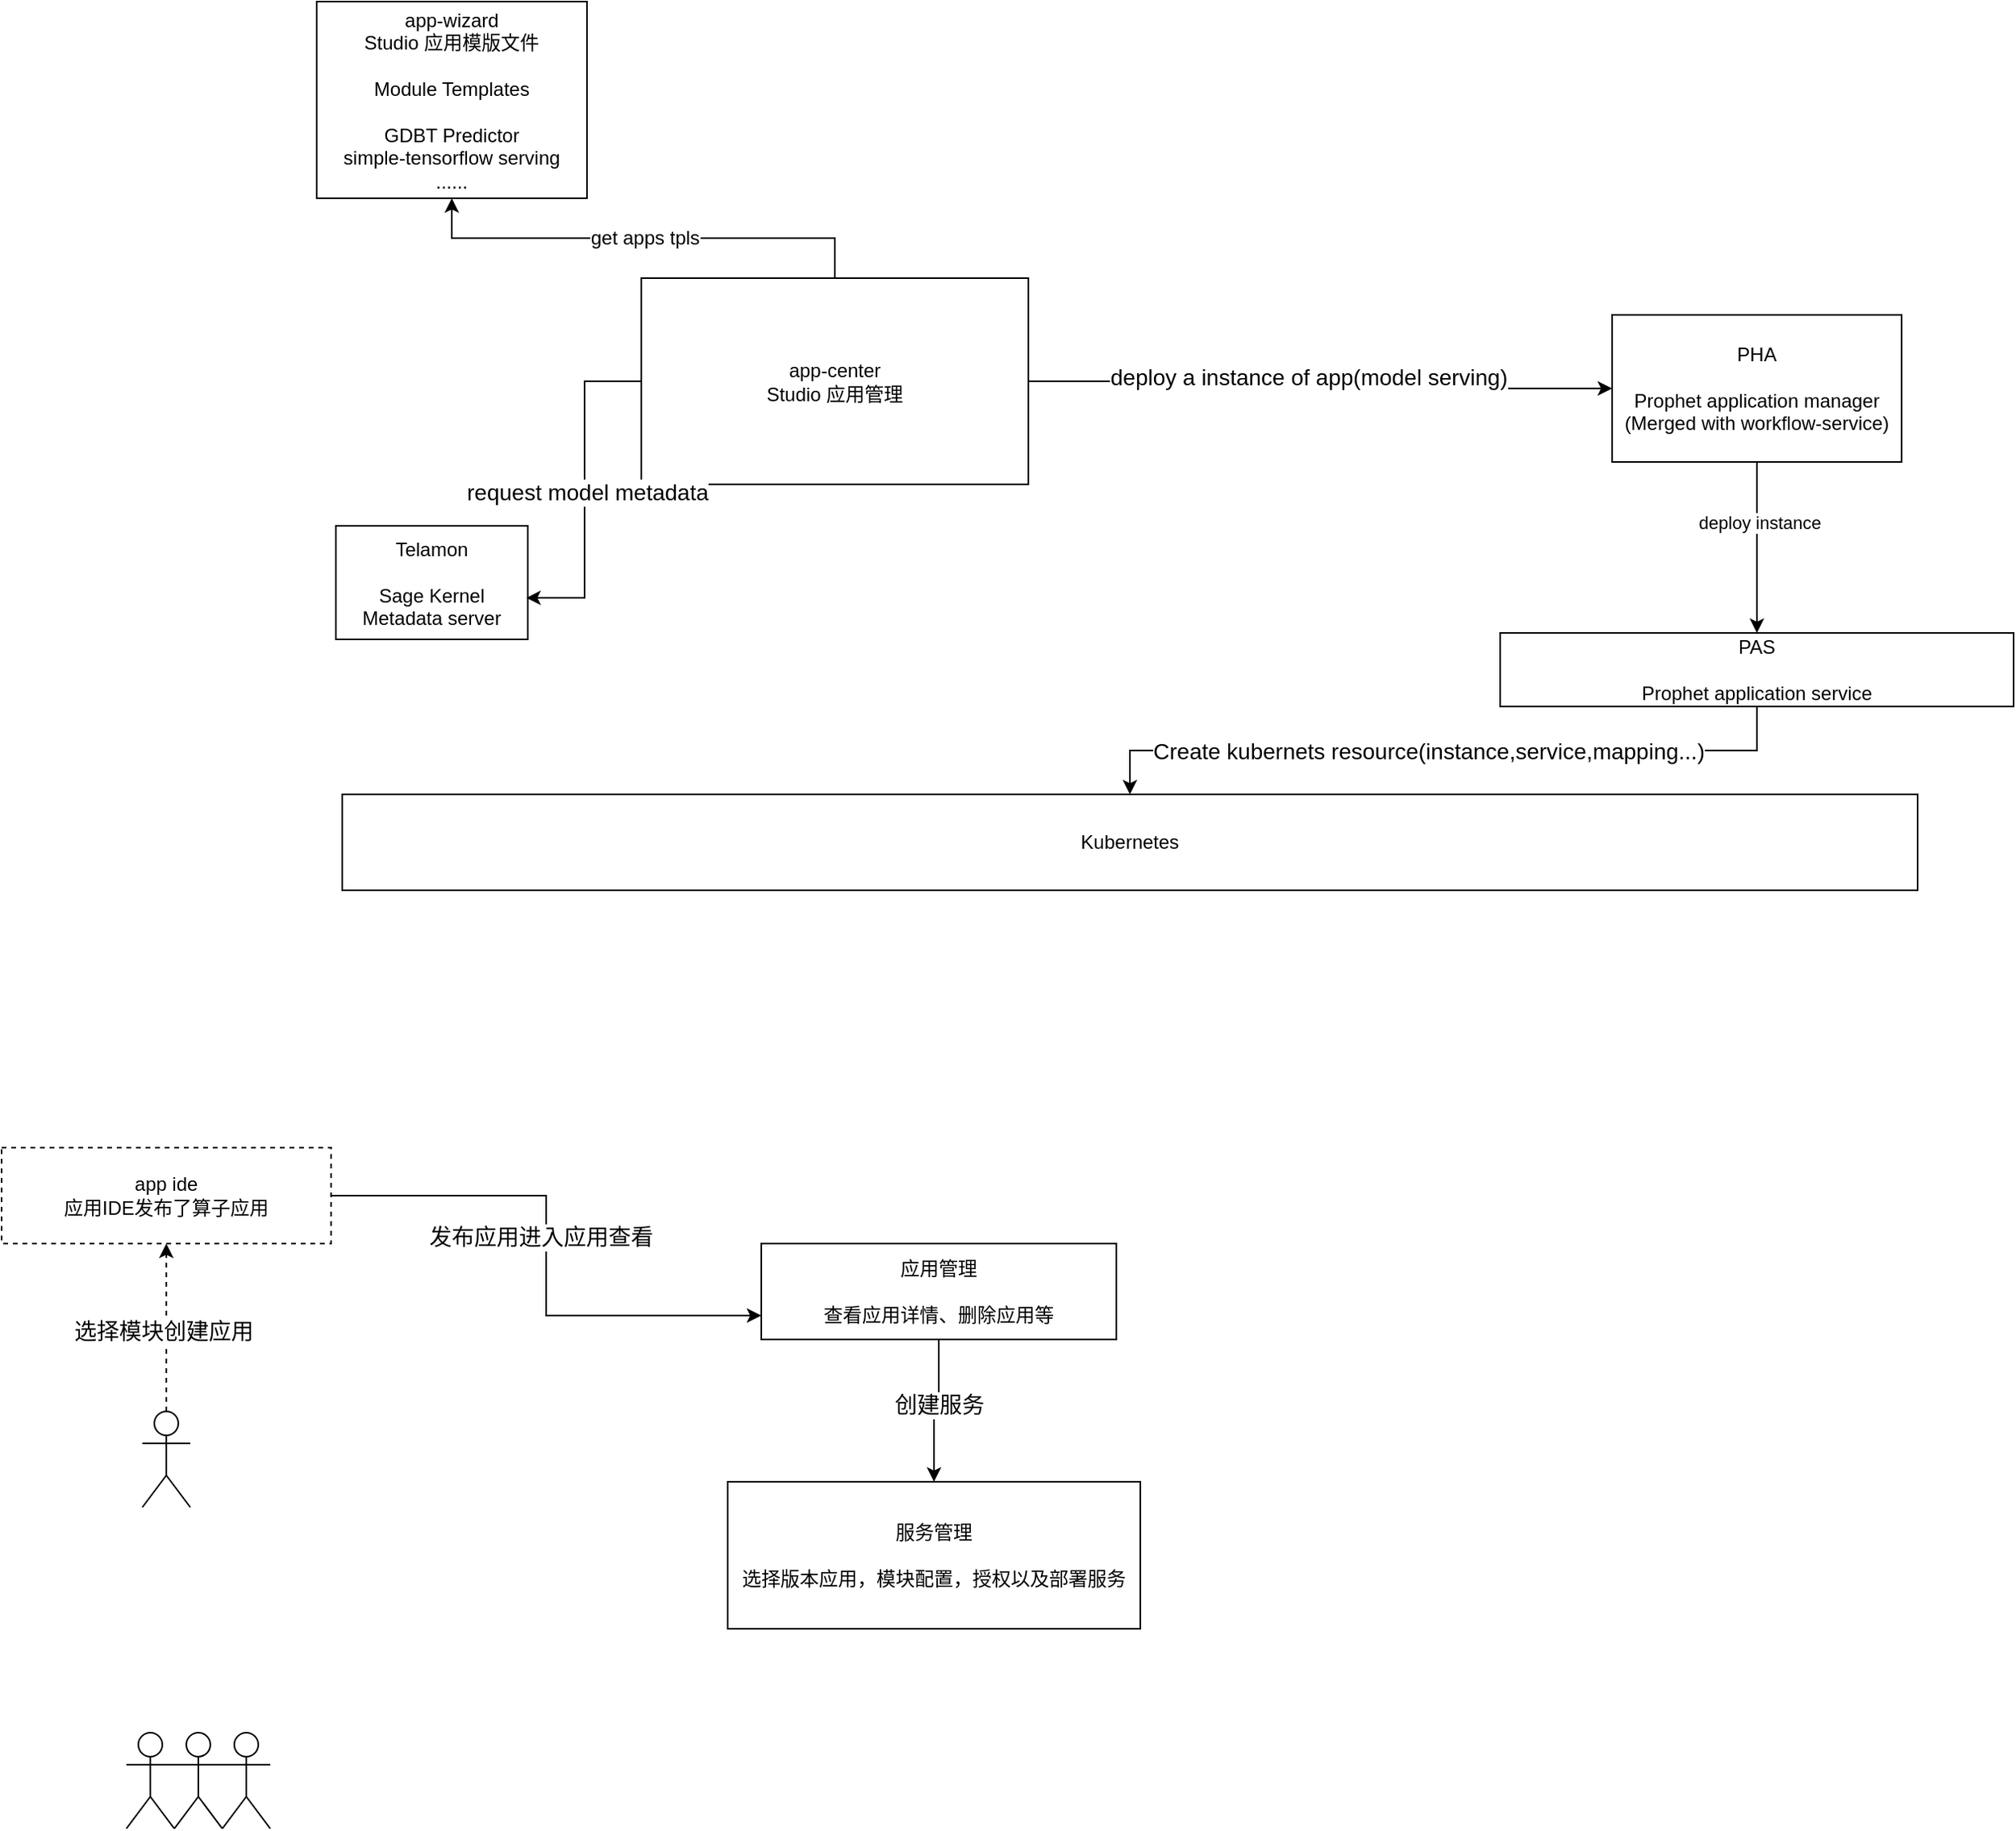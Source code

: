 <mxfile version="22.1.5" type="github">
  <diagram name="第 1 页" id="RFqubxHH86JAbSpuru27">
    <mxGraphModel dx="1423" dy="786" grid="0" gridSize="10" guides="1" tooltips="1" connect="1" arrows="1" fold="1" page="1" pageScale="1" pageWidth="1654" pageHeight="2336" math="0" shadow="0">
      <root>
        <mxCell id="0" />
        <mxCell id="1" parent="0" />
        <mxCell id="AkYm-pmbZ86CwhPPTDKQ-4" style="edgeStyle=orthogonalEdgeStyle;rounded=0;orthogonalLoop=1;jettySize=auto;html=1;exitX=0.5;exitY=0;exitDx=0;exitDy=0;entryX=0.5;entryY=1;entryDx=0;entryDy=0;" edge="1" parent="1" source="AkYm-pmbZ86CwhPPTDKQ-1" target="AkYm-pmbZ86CwhPPTDKQ-3">
          <mxGeometry relative="1" as="geometry" />
        </mxCell>
        <mxCell id="AkYm-pmbZ86CwhPPTDKQ-5" value="&lt;font style=&quot;font-size: 12px;&quot;&gt;get apps tpls&lt;/font&gt;" style="edgeLabel;html=1;align=center;verticalAlign=middle;resizable=0;points=[];" vertex="1" connectable="0" parent="AkYm-pmbZ86CwhPPTDKQ-4">
          <mxGeometry x="-0.005" relative="1" as="geometry">
            <mxPoint as="offset" />
          </mxGeometry>
        </mxCell>
        <mxCell id="AkYm-pmbZ86CwhPPTDKQ-15" style="edgeStyle=orthogonalEdgeStyle;rounded=0;orthogonalLoop=1;jettySize=auto;html=1;" edge="1" parent="1" source="AkYm-pmbZ86CwhPPTDKQ-1" target="AkYm-pmbZ86CwhPPTDKQ-11">
          <mxGeometry relative="1" as="geometry" />
        </mxCell>
        <mxCell id="AkYm-pmbZ86CwhPPTDKQ-16" value="&lt;font style=&quot;font-size: 14px;&quot;&gt;deploy a instance of app(model serving)&lt;/font&gt;" style="edgeLabel;html=1;align=center;verticalAlign=middle;resizable=0;points=[];rotation=0;" vertex="1" connectable="0" parent="AkYm-pmbZ86CwhPPTDKQ-15">
          <mxGeometry x="-0.163" y="3" relative="1" as="geometry">
            <mxPoint x="20" as="offset" />
          </mxGeometry>
        </mxCell>
        <mxCell id="AkYm-pmbZ86CwhPPTDKQ-1" value="app-center&lt;br&gt;Studio 应用管理" style="rounded=0;whiteSpace=wrap;html=1;" vertex="1" parent="1">
          <mxGeometry x="430" y="256" width="242" height="129" as="geometry" />
        </mxCell>
        <mxCell id="AkYm-pmbZ86CwhPPTDKQ-3" value="app-wizard&lt;br&gt;Studio 应用模版文件&lt;br&gt;&lt;br&gt;Module Templates&lt;br&gt;&lt;br&gt;GDBT Predictor&lt;br&gt;simple-tensorflow serving&lt;br&gt;......" style="rounded=0;whiteSpace=wrap;html=1;" vertex="1" parent="1">
          <mxGeometry x="227" y="83" width="169" height="123" as="geometry" />
        </mxCell>
        <mxCell id="AkYm-pmbZ86CwhPPTDKQ-7" value="Telamon&lt;br&gt;&lt;br&gt;Sage Kernel Metadata server" style="rounded=0;whiteSpace=wrap;html=1;" vertex="1" parent="1">
          <mxGeometry x="239" y="411" width="120" height="71" as="geometry" />
        </mxCell>
        <mxCell id="AkYm-pmbZ86CwhPPTDKQ-8" style="edgeStyle=orthogonalEdgeStyle;rounded=0;orthogonalLoop=1;jettySize=auto;html=1;entryX=0.992;entryY=0.634;entryDx=0;entryDy=0;entryPerimeter=0;" edge="1" parent="1" source="AkYm-pmbZ86CwhPPTDKQ-1" target="AkYm-pmbZ86CwhPPTDKQ-7">
          <mxGeometry relative="1" as="geometry" />
        </mxCell>
        <mxCell id="AkYm-pmbZ86CwhPPTDKQ-9" value="&lt;font style=&quot;font-size: 14px;&quot;&gt;request model metadata&lt;/font&gt;" style="edgeLabel;html=1;align=center;verticalAlign=middle;resizable=0;points=[];rotation=0;" vertex="1" connectable="0" parent="AkYm-pmbZ86CwhPPTDKQ-8">
          <mxGeometry x="-0.003" y="1" relative="1" as="geometry">
            <mxPoint y="1" as="offset" />
          </mxGeometry>
        </mxCell>
        <mxCell id="AkYm-pmbZ86CwhPPTDKQ-18" style="edgeStyle=orthogonalEdgeStyle;rounded=0;orthogonalLoop=1;jettySize=auto;html=1;entryX=0.5;entryY=0;entryDx=0;entryDy=0;" edge="1" parent="1" source="AkYm-pmbZ86CwhPPTDKQ-10" target="AkYm-pmbZ86CwhPPTDKQ-12">
          <mxGeometry relative="1" as="geometry" />
        </mxCell>
        <mxCell id="AkYm-pmbZ86CwhPPTDKQ-19" value="&lt;font style=&quot;font-size: 14px;&quot;&gt;Create kubernets resource(instance,service,mapping...)&lt;/font&gt;" style="edgeLabel;html=1;align=center;verticalAlign=middle;resizable=0;points=[];" vertex="1" connectable="0" parent="AkYm-pmbZ86CwhPPTDKQ-18">
          <mxGeometry x="0.239" relative="1" as="geometry">
            <mxPoint x="44" as="offset" />
          </mxGeometry>
        </mxCell>
        <mxCell id="AkYm-pmbZ86CwhPPTDKQ-10" value="PAS&lt;br&gt;&lt;br&gt;Prophet application service" style="rounded=0;whiteSpace=wrap;html=1;" vertex="1" parent="1">
          <mxGeometry x="967" y="478" width="321" height="46" as="geometry" />
        </mxCell>
        <mxCell id="AkYm-pmbZ86CwhPPTDKQ-14" style="edgeStyle=orthogonalEdgeStyle;rounded=0;orthogonalLoop=1;jettySize=auto;html=1;entryX=0.5;entryY=0;entryDx=0;entryDy=0;" edge="1" parent="1" source="AkYm-pmbZ86CwhPPTDKQ-11" target="AkYm-pmbZ86CwhPPTDKQ-10">
          <mxGeometry relative="1" as="geometry" />
        </mxCell>
        <mxCell id="AkYm-pmbZ86CwhPPTDKQ-17" value="deploy instance" style="edgeLabel;html=1;align=center;verticalAlign=middle;resizable=0;points=[];" vertex="1" connectable="0" parent="AkYm-pmbZ86CwhPPTDKQ-14">
          <mxGeometry x="-0.29" y="1" relative="1" as="geometry">
            <mxPoint as="offset" />
          </mxGeometry>
        </mxCell>
        <mxCell id="AkYm-pmbZ86CwhPPTDKQ-11" value="PHA&lt;br&gt;&lt;br&gt;Prophet application manager&lt;br&gt;(Merged with workflow-service)" style="rounded=0;whiteSpace=wrap;html=1;" vertex="1" parent="1">
          <mxGeometry x="1037" y="279" width="181" height="92" as="geometry" />
        </mxCell>
        <mxCell id="AkYm-pmbZ86CwhPPTDKQ-12" value="Kubernetes" style="rounded=0;whiteSpace=wrap;html=1;" vertex="1" parent="1">
          <mxGeometry x="243" y="579" width="985" height="60" as="geometry" />
        </mxCell>
        <mxCell id="AkYm-pmbZ86CwhPPTDKQ-29" style="edgeStyle=orthogonalEdgeStyle;rounded=0;orthogonalLoop=1;jettySize=auto;html=1;exitX=0.5;exitY=0;exitDx=0;exitDy=0;exitPerimeter=0;entryX=0.5;entryY=1;entryDx=0;entryDy=0;dashed=1;" edge="1" parent="1" source="AkYm-pmbZ86CwhPPTDKQ-20" target="AkYm-pmbZ86CwhPPTDKQ-28">
          <mxGeometry relative="1" as="geometry" />
        </mxCell>
        <mxCell id="AkYm-pmbZ86CwhPPTDKQ-31" value="&lt;font style=&quot;font-size: 14px;&quot;&gt;选择模块创建应用&lt;/font&gt;" style="edgeLabel;html=1;align=center;verticalAlign=middle;resizable=0;points=[];" vertex="1" connectable="0" parent="AkYm-pmbZ86CwhPPTDKQ-29">
          <mxGeometry x="0.223" y="3" relative="1" as="geometry">
            <mxPoint x="1" y="14" as="offset" />
          </mxGeometry>
        </mxCell>
        <mxCell id="AkYm-pmbZ86CwhPPTDKQ-20" value="" style="shape=umlActor;verticalLabelPosition=bottom;verticalAlign=top;html=1;outlineConnect=0;" vertex="1" parent="1">
          <mxGeometry x="118" y="965" width="30" height="60" as="geometry" />
        </mxCell>
        <mxCell id="AkYm-pmbZ86CwhPPTDKQ-33" style="edgeStyle=orthogonalEdgeStyle;rounded=0;orthogonalLoop=1;jettySize=auto;html=1;entryX=0;entryY=0.75;entryDx=0;entryDy=0;" edge="1" parent="1" source="AkYm-pmbZ86CwhPPTDKQ-28" target="AkYm-pmbZ86CwhPPTDKQ-32">
          <mxGeometry relative="1" as="geometry" />
        </mxCell>
        <mxCell id="AkYm-pmbZ86CwhPPTDKQ-34" value="&lt;font style=&quot;font-size: 14px;&quot;&gt;发布应用进入应用查看&lt;/font&gt;" style="edgeLabel;html=1;align=center;verticalAlign=middle;resizable=0;points=[];" vertex="1" connectable="0" parent="AkYm-pmbZ86CwhPPTDKQ-33">
          <mxGeometry x="-0.07" y="-4" relative="1" as="geometry">
            <mxPoint as="offset" />
          </mxGeometry>
        </mxCell>
        <mxCell id="AkYm-pmbZ86CwhPPTDKQ-28" value="app ide&lt;br&gt;应用IDE发布了算子应用" style="rounded=0;whiteSpace=wrap;html=1;dashed=1;" vertex="1" parent="1">
          <mxGeometry x="30" y="800" width="206" height="60" as="geometry" />
        </mxCell>
        <mxCell id="AkYm-pmbZ86CwhPPTDKQ-38" style="edgeStyle=orthogonalEdgeStyle;rounded=0;orthogonalLoop=1;jettySize=auto;html=1;entryX=0.5;entryY=0;entryDx=0;entryDy=0;" edge="1" parent="1" source="AkYm-pmbZ86CwhPPTDKQ-32" target="AkYm-pmbZ86CwhPPTDKQ-36">
          <mxGeometry relative="1" as="geometry" />
        </mxCell>
        <mxCell id="AkYm-pmbZ86CwhPPTDKQ-39" value="&lt;font style=&quot;font-size: 14px;&quot;&gt;创建服务&lt;/font&gt;" style="edgeLabel;html=1;align=center;verticalAlign=middle;resizable=0;points=[];" vertex="1" connectable="0" parent="AkYm-pmbZ86CwhPPTDKQ-38">
          <mxGeometry x="-0.184" y="-2" relative="1" as="geometry">
            <mxPoint x="2" y="3" as="offset" />
          </mxGeometry>
        </mxCell>
        <mxCell id="AkYm-pmbZ86CwhPPTDKQ-32" value="应用管理&lt;br&gt;&lt;br&gt;查看应用详情、删除应用等" style="rounded=0;whiteSpace=wrap;html=1;" vertex="1" parent="1">
          <mxGeometry x="505" y="860" width="222" height="60" as="geometry" />
        </mxCell>
        <mxCell id="AkYm-pmbZ86CwhPPTDKQ-36" value="服务管理&lt;br&gt;&lt;br&gt;选择版本应用，模块配置，授权以及部署服务" style="rounded=0;whiteSpace=wrap;html=1;" vertex="1" parent="1">
          <mxGeometry x="484" y="1009" width="258" height="92" as="geometry" />
        </mxCell>
        <mxCell id="AkYm-pmbZ86CwhPPTDKQ-40" value="" style="shape=umlActor;verticalLabelPosition=bottom;verticalAlign=top;html=1;outlineConnect=0;" vertex="1" parent="1">
          <mxGeometry x="108" y="1166" width="30" height="60" as="geometry" />
        </mxCell>
        <mxCell id="AkYm-pmbZ86CwhPPTDKQ-41" value="" style="shape=umlActor;verticalLabelPosition=bottom;verticalAlign=top;html=1;outlineConnect=0;" vertex="1" parent="1">
          <mxGeometry x="138" y="1166" width="30" height="60" as="geometry" />
        </mxCell>
        <mxCell id="AkYm-pmbZ86CwhPPTDKQ-42" value="" style="shape=umlActor;verticalLabelPosition=bottom;verticalAlign=top;html=1;outlineConnect=0;" vertex="1" parent="1">
          <mxGeometry x="168" y="1166" width="30" height="60" as="geometry" />
        </mxCell>
      </root>
    </mxGraphModel>
  </diagram>
</mxfile>
